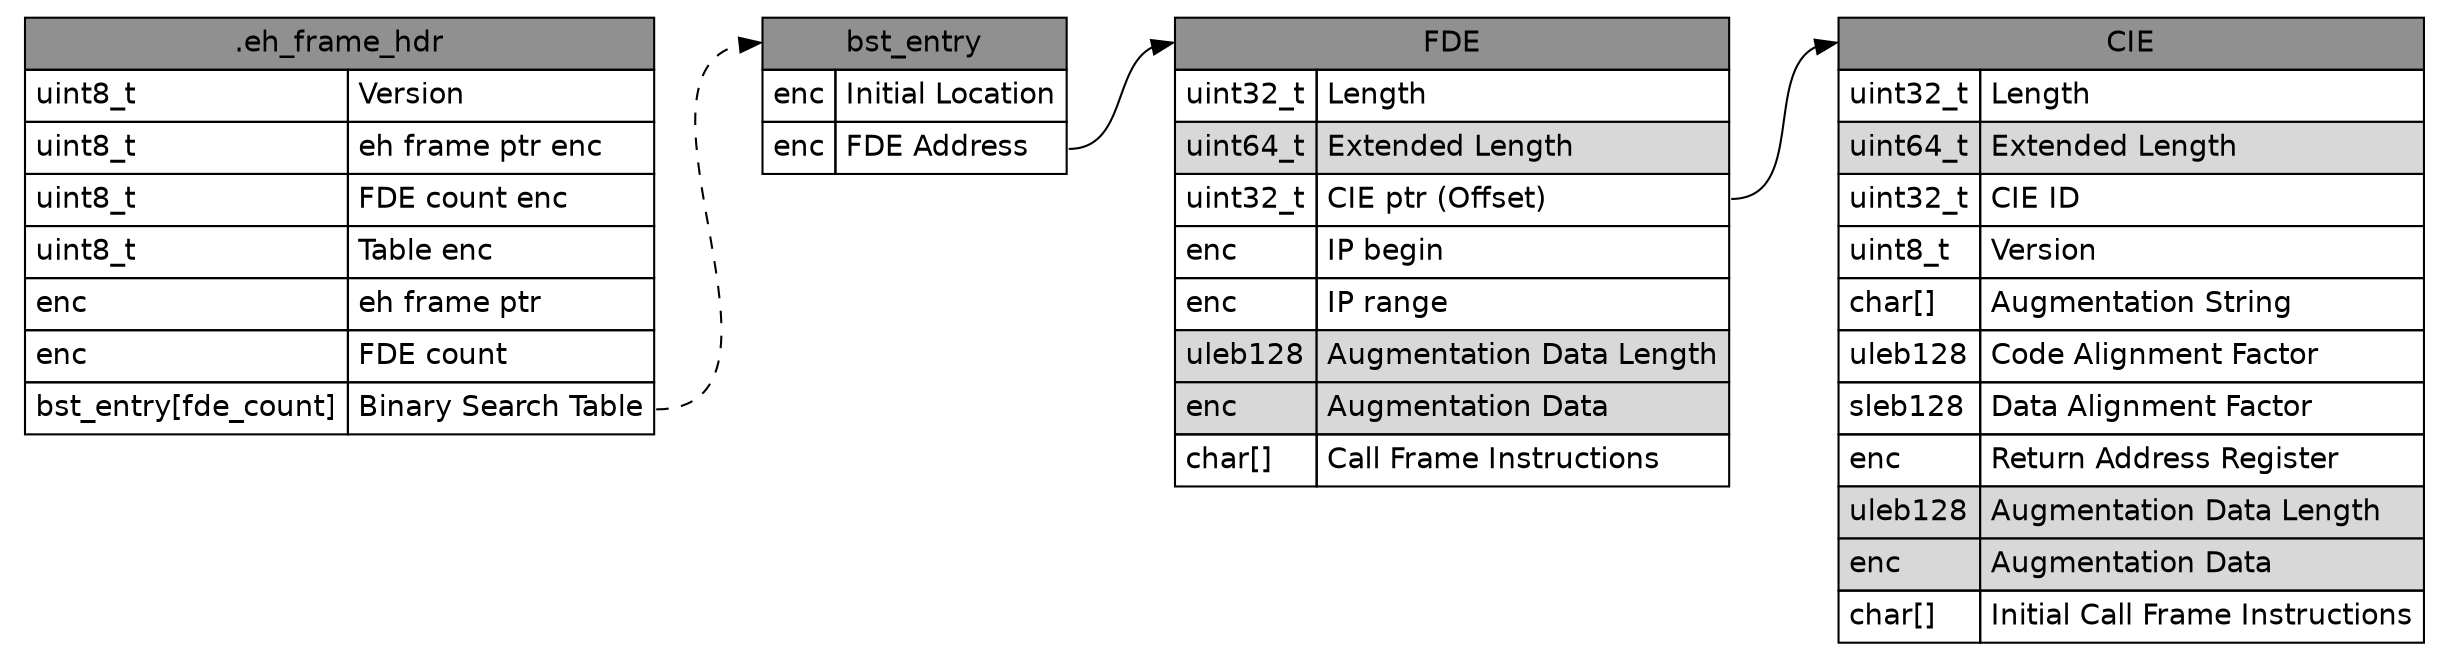 digraph {
    #bgcolor="transparent"

    # Nodes
    node [ shape=none fontname=Helvetica ]

    n0 [ label = <
        <table border="0" cellborder="1" cellspacing="0" cellpadding="4" bgcolor="white">
            <tr>
                <td colspan="2" port="0" bgcolor="#909090">.eh_frame_hdr</td>
            </tr>
            <tr>
                <td align="left">uint8_t</td>
                <td align="left">Version</td>
            </tr>
            <tr>
                <td align="left">uint8_t</td>
                <td align="left">eh frame ptr enc</td>
            </tr>
            <tr>
                <td align="left">uint8_t</td>
                <td align="left">FDE count enc</td>
            </tr>
            <tr>
                <td align="left">uint8_t</td>
                <td align="left">Table enc</td>
            </tr>
            <tr>
                <td align="left">enc</td>
                <td align="left">eh frame ptr</td>
            </tr>
            <tr>
                <td align="left">enc</td>
                <td align="left">FDE count</td>
            </tr>
            <tr>
                <td align="left">bst_entry[fde_count]</td>
                <td align="left" port="7">Binary Search Table</td>
            </tr>
        </table>
    > ]
    
    n1 [ label = <
        <table border="0" cellborder="1" cellspacing="0" cellpadding="4" bgcolor="white">
            <tr>
                <td colspan="2" port="0" bgcolor="#909090">bst_entry</td>
            </tr>
            <tr>
                <td align="left">enc</td>
                <td align="left">Initial Location</td>
            </tr>
            <tr>
                <td align="left">enc</td>
                <td align="left" port="2">FDE Address</td>
            </tr>
        </table>
    > ]
    
    
    n2 [ label = <
        <table border="0" cellborder="1" cellspacing="0" cellpadding="4" bgcolor="white">
            <tr>
                <td  colspan="2" port="0" bgcolor="#909090">FDE</td>
            </tr>
            <tr>
                <td align="left">uint32_t</td>
                <td align="left">Length</td>
            </tr>
            <tr>
                <td align="left" bgcolor="#d8d8d8">uint64_t</td>
                <td align="left" bgcolor="#d8d8d8">Extended Length</td>
            </tr>
            <tr>
                <td align="left">uint32_t</td>
                <td align="left" port="3">CIE ptr (Offset)</td>
            </tr>
            <tr>
                <td align="left">enc</td>
                <td align="left">IP begin</td>
            </tr>
            <tr>
                <td align="left">enc</td>
                <td align="left">IP range</td>
            </tr>
            <tr>
                <td align="left" bgcolor="#d8d8d8">uleb128</td>
                <td align="left" bgcolor="#d8d8d8">Augmentation Data Length</td>
            </tr>
            <tr>
                <td align="left" bgcolor="#d8d8d8">enc</td>
                <td align="left" bgcolor="#d8d8d8">Augmentation Data</td>
            </tr>
            <tr>
                <td align="left">char[]</td>
                <td align="left">Call Frame Instructions</td>
            </tr>
        </table>
    > ]
    
    n3 [ label = <
        <table border="0" cellborder="1" cellspacing="0" cellpadding="4" bgcolor="white">
            <tr>
                <td colspan="2" port="0" bgcolor="#909090">CIE</td>
            </tr>
            <tr>
                <td align="left">uint32_t</td>
                <td align="left">Length</td>
            </tr>
            <tr>
                <td align="left" bgcolor="#d8d8d8">uint64_t</td>
                <td align="left" bgcolor="#d8d8d8">Extended Length</td>
            </tr>
            <tr>
                <td align="left">uint32_t</td>
                <td align="left">CIE ID</td>
            </tr>
            <tr>
                <td align="left">uint8_t</td>
                <td align="left">Version</td>
            </tr>
            <tr>
                <td align="left">char[]</td>
                <td align="left">Augmentation String</td>
            </tr>
            <tr>
                <td align="left">uleb128</td>
                <td align="left">Code Alignment Factor</td>
            </tr>
            <tr>
                <td align="left">sleb128</td>
                <td align="left">Data Alignment Factor</td>
            </tr>
            <tr>
                <td align="left">enc</td>
                <td align="left">Return Address Register</td>
            </tr>
            <tr>
                <td align="left" bgcolor="#d8d8d8">uleb128</td>
                <td align="left" bgcolor="#d8d8d8">Augmentation Data Length</td>
            </tr>
            <tr>
                <td align="left" bgcolor="#d8d8d8">enc</td>
                <td align="left" bgcolor="#d8d8d8">Augmentation Data</td>
            </tr>
            <tr>
                <td align="left">char[]</td>
                <td align="left">Initial Call Frame Instructions</td>
            </tr>
        </table>
    > ]
    
    # layout
    rankdir=LR
    node [shape=plaintext]

    n0:0->n1:0->n2:0->n3:0 [style=invis minlen=1]

    # Edges
    n0:7 -> n1:0:w  [constraint=false style=dashed]
    n1:2:e -> n2:0:w  [constraint=false]
    n2:3:e -> n3:0:w  [constraint=false]

}